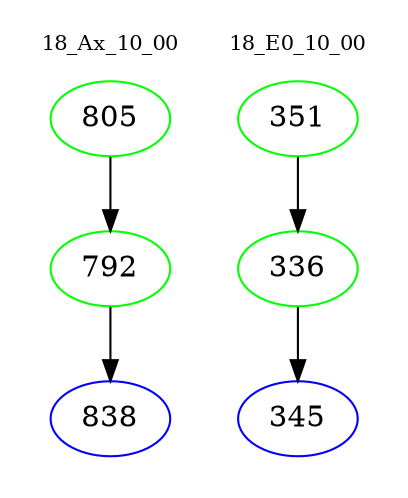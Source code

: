 digraph{
subgraph cluster_0 {
color = white
label = "18_Ax_10_00";
fontsize=10;
T0_805 [label="805", color="green"]
T0_805 -> T0_792 [color="black"]
T0_792 [label="792", color="green"]
T0_792 -> T0_838 [color="black"]
T0_838 [label="838", color="blue"]
}
subgraph cluster_1 {
color = white
label = "18_E0_10_00";
fontsize=10;
T1_351 [label="351", color="green"]
T1_351 -> T1_336 [color="black"]
T1_336 [label="336", color="green"]
T1_336 -> T1_345 [color="black"]
T1_345 [label="345", color="blue"]
}
}
